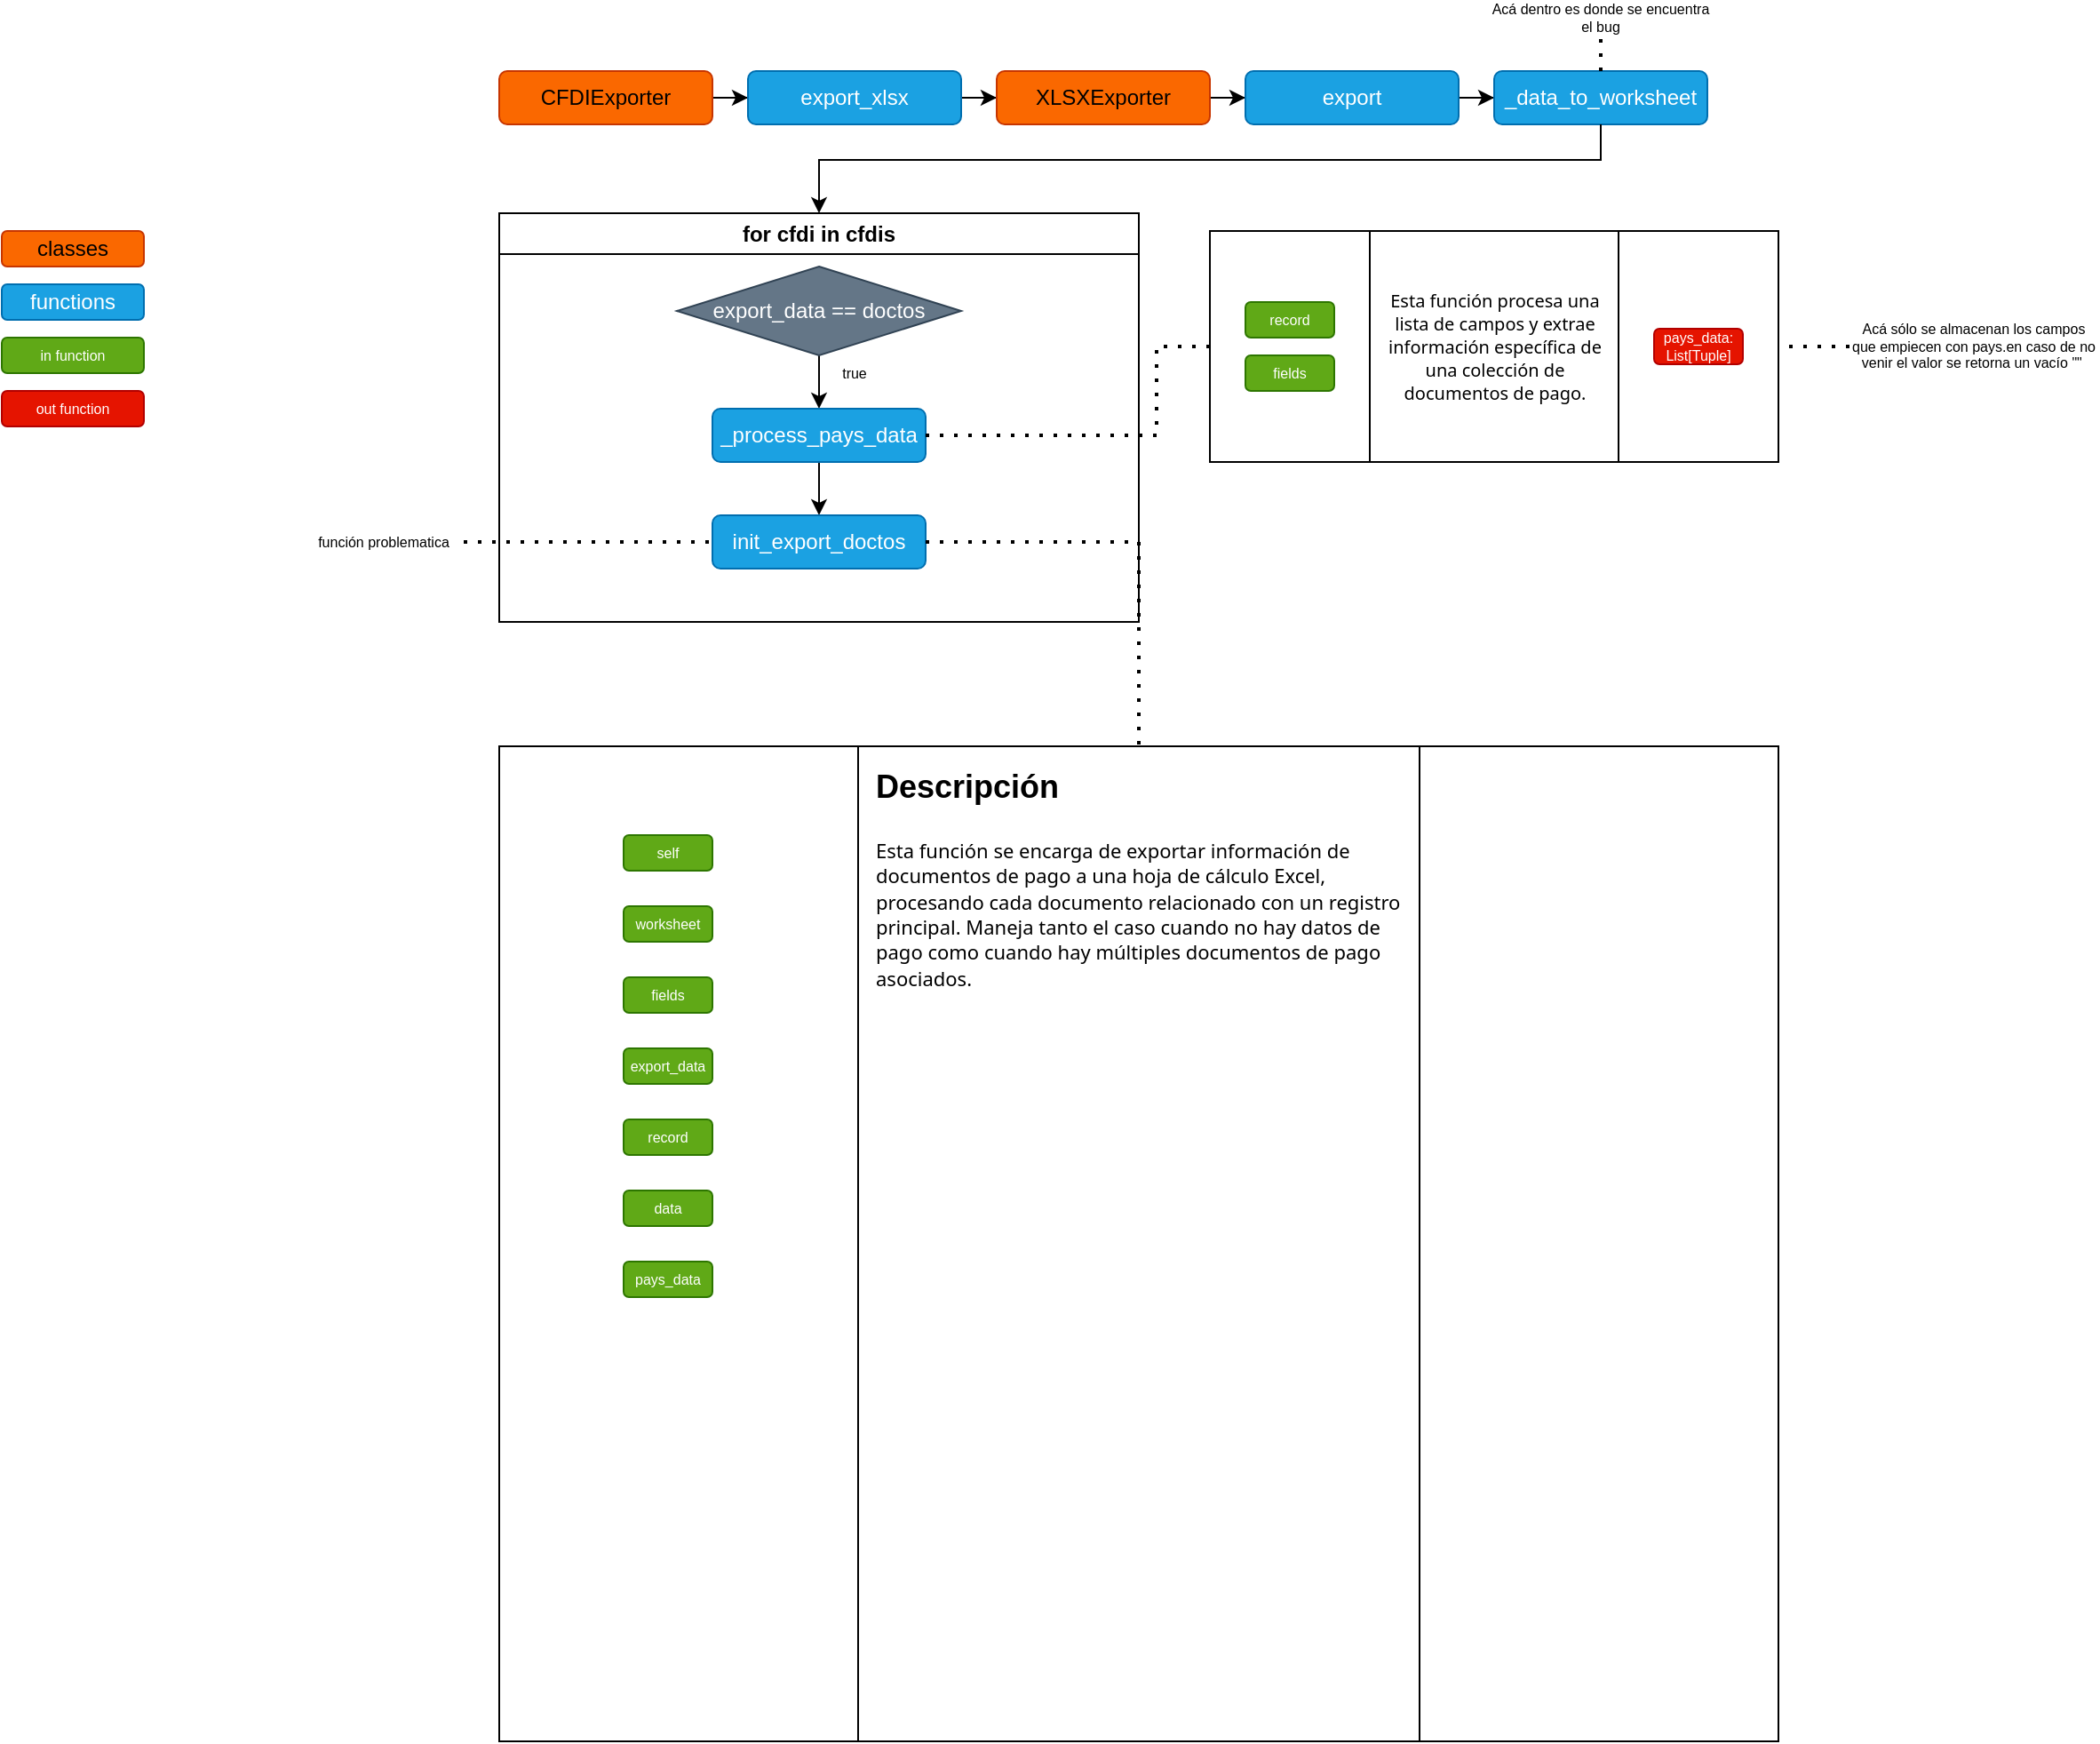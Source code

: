 <mxfile version="27.2.0">
  <diagram name="Page-1" id="I5MCaSXjaXYVF67nnNgN">
    <mxGraphModel dx="2740" dy="1171" grid="1" gridSize="10" guides="1" tooltips="1" connect="1" arrows="1" fold="1" page="0" pageScale="1" pageWidth="850" pageHeight="1100" math="0" shadow="0">
      <root>
        <mxCell id="0" />
        <mxCell id="1" parent="0" />
        <mxCell id="tpLxBPLL0TURWIFqKiSM-3" value="" style="edgeStyle=orthogonalEdgeStyle;rounded=0;orthogonalLoop=1;jettySize=auto;html=1;" edge="1" parent="1" source="tpLxBPLL0TURWIFqKiSM-1" target="tpLxBPLL0TURWIFqKiSM-2">
          <mxGeometry relative="1" as="geometry" />
        </mxCell>
        <mxCell id="tpLxBPLL0TURWIFqKiSM-1" value="CFDIExporter" style="rounded=1;whiteSpace=wrap;html=1;fillColor=#fa6800;fontColor=light-dark(#000000,#000000);strokeColor=#C73500;" vertex="1" parent="1">
          <mxGeometry x="-480" y="360" width="120" height="30" as="geometry" />
        </mxCell>
        <mxCell id="tpLxBPLL0TURWIFqKiSM-5" value="" style="edgeStyle=orthogonalEdgeStyle;rounded=0;orthogonalLoop=1;jettySize=auto;html=1;" edge="1" parent="1" source="tpLxBPLL0TURWIFqKiSM-2" target="tpLxBPLL0TURWIFqKiSM-4">
          <mxGeometry relative="1" as="geometry" />
        </mxCell>
        <mxCell id="tpLxBPLL0TURWIFqKiSM-2" value="export_xlsx" style="whiteSpace=wrap;html=1;rounded=1;fillColor=#1ba1e2;fontColor=#ffffff;strokeColor=#006EAF;" vertex="1" parent="1">
          <mxGeometry x="-340" y="360" width="120" height="30" as="geometry" />
        </mxCell>
        <mxCell id="tpLxBPLL0TURWIFqKiSM-11" value="" style="edgeStyle=orthogonalEdgeStyle;rounded=0;orthogonalLoop=1;jettySize=auto;html=1;" edge="1" parent="1" source="tpLxBPLL0TURWIFqKiSM-4" target="tpLxBPLL0TURWIFqKiSM-10">
          <mxGeometry relative="1" as="geometry" />
        </mxCell>
        <mxCell id="tpLxBPLL0TURWIFqKiSM-4" value="XLSXExporter" style="whiteSpace=wrap;html=1;rounded=1;fillColor=#fa6800;fontColor=light-dark(#000000,#000000);strokeColor=#C73500;" vertex="1" parent="1">
          <mxGeometry x="-200" y="360" width="120" height="30" as="geometry" />
        </mxCell>
        <mxCell id="tpLxBPLL0TURWIFqKiSM-7" value="functions" style="rounded=1;whiteSpace=wrap;html=1;fillColor=#1ba1e2;fontColor=#ffffff;strokeColor=#006EAF;" vertex="1" parent="1">
          <mxGeometry x="-760" y="480" width="80" height="20" as="geometry" />
        </mxCell>
        <mxCell id="tpLxBPLL0TURWIFqKiSM-8" value="classes" style="rounded=1;whiteSpace=wrap;html=1;fillColor=#fa6800;strokeColor=#C73500;fontColor=light-dark(#000000,#080808);" vertex="1" parent="1">
          <mxGeometry x="-760" y="450" width="80" height="20" as="geometry" />
        </mxCell>
        <mxCell id="tpLxBPLL0TURWIFqKiSM-13" value="" style="edgeStyle=orthogonalEdgeStyle;rounded=0;orthogonalLoop=1;jettySize=auto;html=1;" edge="1" parent="1" source="tpLxBPLL0TURWIFqKiSM-10" target="tpLxBPLL0TURWIFqKiSM-12">
          <mxGeometry relative="1" as="geometry" />
        </mxCell>
        <mxCell id="tpLxBPLL0TURWIFqKiSM-10" value="export" style="whiteSpace=wrap;html=1;fillColor=#1ba1e2;strokeColor=#006EAF;fontColor=#ffffff;rounded=1;" vertex="1" parent="1">
          <mxGeometry x="-60" y="360" width="120" height="30" as="geometry" />
        </mxCell>
        <mxCell id="tpLxBPLL0TURWIFqKiSM-12" value="_data_to_worksheet" style="whiteSpace=wrap;html=1;fillColor=#1ba1e2;strokeColor=#006EAF;fontColor=#ffffff;rounded=1;" vertex="1" parent="1">
          <mxGeometry x="80" y="360" width="120" height="30" as="geometry" />
        </mxCell>
        <mxCell id="tpLxBPLL0TURWIFqKiSM-14" value="" style="endArrow=none;dashed=1;html=1;dashPattern=1 3;strokeWidth=2;rounded=0;exitX=0.5;exitY=0;exitDx=0;exitDy=0;fontColor=light-dark(#000000,#8A8A8A);strokeColor=light-dark(#000000,#8A8A8A);" edge="1" parent="1" source="tpLxBPLL0TURWIFqKiSM-12" target="tpLxBPLL0TURWIFqKiSM-15">
          <mxGeometry width="50" height="50" relative="1" as="geometry">
            <mxPoint x="-160" y="430" as="sourcePoint" />
            <mxPoint x="-210" y="470" as="targetPoint" />
          </mxGeometry>
        </mxCell>
        <mxCell id="tpLxBPLL0TURWIFqKiSM-15" value="Acá dentro es donde se encuentra el bug" style="text;html=1;align=center;verticalAlign=middle;whiteSpace=wrap;rounded=0;fontSize=8;fontColor=light-dark(#000000,#8A8A8A);" vertex="1" parent="1">
          <mxGeometry x="75" y="320" width="130" height="20" as="geometry" />
        </mxCell>
        <mxCell id="tpLxBPLL0TURWIFqKiSM-18" value="" style="endArrow=classic;html=1;rounded=0;exitX=0.5;exitY=1;exitDx=0;exitDy=0;entryX=0.5;entryY=0;entryDx=0;entryDy=0;" edge="1" parent="1" source="tpLxBPLL0TURWIFqKiSM-12" target="tpLxBPLL0TURWIFqKiSM-19">
          <mxGeometry width="50" height="50" relative="1" as="geometry">
            <mxPoint x="-140" y="500" as="sourcePoint" />
            <mxPoint x="220" y="375" as="targetPoint" />
            <Array as="points">
              <mxPoint x="140" y="410" />
              <mxPoint x="-300" y="410" />
            </Array>
          </mxGeometry>
        </mxCell>
        <mxCell id="tpLxBPLL0TURWIFqKiSM-19" value="for cfdi in cfdis" style="swimlane;whiteSpace=wrap;html=1;" vertex="1" parent="1">
          <mxGeometry x="-480" y="440" width="360" height="230" as="geometry">
            <mxRectangle x="220" y="330" width="120" height="30" as="alternateBounds" />
          </mxGeometry>
        </mxCell>
        <mxCell id="tpLxBPLL0TURWIFqKiSM-24" value="" style="edgeStyle=orthogonalEdgeStyle;rounded=0;orthogonalLoop=1;jettySize=auto;html=1;" edge="1" parent="tpLxBPLL0TURWIFqKiSM-19" source="tpLxBPLL0TURWIFqKiSM-22" target="tpLxBPLL0TURWIFqKiSM-23">
          <mxGeometry relative="1" as="geometry" />
        </mxCell>
        <mxCell id="tpLxBPLL0TURWIFqKiSM-22" value="export_data == doctos" style="rhombus;whiteSpace=wrap;html=1;fillColor=#647687;fontColor=#ffffff;strokeColor=#314354;" vertex="1" parent="tpLxBPLL0TURWIFqKiSM-19">
          <mxGeometry x="100" y="30" width="160" height="50" as="geometry" />
        </mxCell>
        <mxCell id="tpLxBPLL0TURWIFqKiSM-27" value="" style="edgeStyle=orthogonalEdgeStyle;rounded=0;orthogonalLoop=1;jettySize=auto;html=1;" edge="1" parent="tpLxBPLL0TURWIFqKiSM-19" source="tpLxBPLL0TURWIFqKiSM-23" target="tpLxBPLL0TURWIFqKiSM-26">
          <mxGeometry relative="1" as="geometry" />
        </mxCell>
        <mxCell id="tpLxBPLL0TURWIFqKiSM-23" value="_process_pays_data" style="rounded=1;whiteSpace=wrap;html=1;fillColor=#1ba1e2;strokeColor=#006EAF;fontColor=#ffffff;" vertex="1" parent="tpLxBPLL0TURWIFqKiSM-19">
          <mxGeometry x="120" y="110" width="120" height="30" as="geometry" />
        </mxCell>
        <mxCell id="tpLxBPLL0TURWIFqKiSM-25" value="true" style="text;html=1;align=center;verticalAlign=middle;whiteSpace=wrap;rounded=0;fontSize=8;fontColor=light-dark(#000000,#8A8A8A);" vertex="1" parent="tpLxBPLL0TURWIFqKiSM-19">
          <mxGeometry x="180" y="80" width="40" height="20" as="geometry" />
        </mxCell>
        <mxCell id="tpLxBPLL0TURWIFqKiSM-26" value="init_export_doctos" style="whiteSpace=wrap;html=1;fillColor=#1ba1e2;strokeColor=#006EAF;fontColor=#ffffff;rounded=1;" vertex="1" parent="tpLxBPLL0TURWIFqKiSM-19">
          <mxGeometry x="120" y="170" width="120" height="30" as="geometry" />
        </mxCell>
        <mxCell id="tpLxBPLL0TURWIFqKiSM-28" value="" style="endArrow=none;dashed=1;html=1;dashPattern=1 3;strokeWidth=2;rounded=0;fontColor=light-dark(#000000,#8A8A8A);strokeColor=light-dark(#000000,#8A8A8A);entryX=1;entryY=0.5;entryDx=0;entryDy=0;exitX=0;exitY=0.5;exitDx=0;exitDy=0;" edge="1" parent="1" source="tpLxBPLL0TURWIFqKiSM-29" target="tpLxBPLL0TURWIFqKiSM-23">
          <mxGeometry width="50" height="50" relative="1" as="geometry">
            <mxPoint x="-100" y="565" as="sourcePoint" />
            <mxPoint x="-70" y="500" as="targetPoint" />
            <Array as="points">
              <mxPoint x="-110" y="515" />
              <mxPoint x="-110" y="565" />
            </Array>
          </mxGeometry>
        </mxCell>
        <mxCell id="tpLxBPLL0TURWIFqKiSM-29" value="&lt;span style=&quot;font-family: &amp;quot;Segoe WPC&amp;quot;, &amp;quot;Segoe UI&amp;quot;, sans-serif; font-style: normal; font-variant-ligatures: normal; font-variant-caps: normal; font-weight: 400; letter-spacing: normal; text-align: left; text-indent: 0px; text-transform: none; word-spacing: 0px; -webkit-text-stroke-width: 0px; white-space: normal; text-decoration-thickness: initial; text-decoration-style: initial; text-decoration-color: initial; display: inline !important; float: none; color: light-dark(rgb(0, 0, 0), rgb(255, 255, 255));&quot;&gt;Esta función procesa una lista de campos y extrae información específica de una colección de documentos de pago.&lt;/span&gt;" style="shape=process;whiteSpace=wrap;html=1;backgroundOutline=1;size=0.28;strokeColor=light-dark(#000000,#8A8A8A);fontSize=10;" vertex="1" parent="1">
          <mxGeometry x="-80" y="450" width="320" height="130" as="geometry" />
        </mxCell>
        <mxCell id="tpLxBPLL0TURWIFqKiSM-30" value="record" style="rounded=1;whiteSpace=wrap;html=1;fillColor=#60a917;fontColor=light-dark(#FFFFFF,#FFFFFF);strokeColor=#2D7600;fontSize=8;" vertex="1" parent="1">
          <mxGeometry x="-60" y="490" width="50" height="20" as="geometry" />
        </mxCell>
        <mxCell id="tpLxBPLL0TURWIFqKiSM-31" value="fields" style="rounded=1;whiteSpace=wrap;html=1;fillColor=#60a917;fontColor=light-dark(#FFFFFF,#FFFFFF);strokeColor=#2D7600;fontSize=8;align=center;verticalAlign=middle;fontFamily=Helvetica;" vertex="1" parent="1">
          <mxGeometry x="-60" y="520" width="50" height="20" as="geometry" />
        </mxCell>
        <mxCell id="tpLxBPLL0TURWIFqKiSM-32" value="pays_data: List[Tuple]" style="rounded=1;whiteSpace=wrap;html=1;fillColor=light-dark(#E51400,#BA1A1A);fontColor=light-dark(#FFFFFF,#FCFCFC);strokeColor=#B20000;fontSize=8;" vertex="1" parent="1">
          <mxGeometry x="170" y="505" width="50" height="20" as="geometry" />
        </mxCell>
        <mxCell id="tpLxBPLL0TURWIFqKiSM-33" value="in function" style="rounded=1;whiteSpace=wrap;html=1;fillColor=#60a917;fontColor=light-dark(#FFFFFF,#FFFFFF);strokeColor=#2D7600;fontSize=8;" vertex="1" parent="1">
          <mxGeometry x="-760" y="510" width="80" height="20" as="geometry" />
        </mxCell>
        <mxCell id="tpLxBPLL0TURWIFqKiSM-34" value="out function" style="rounded=1;whiteSpace=wrap;html=1;fillColor=light-dark(#E51400,#BA1A1A);fontColor=light-dark(#FFFFFF,#F0F0F0);strokeColor=#B20000;fontSize=8;" vertex="1" parent="1">
          <mxGeometry x="-760" y="540" width="80" height="20" as="geometry" />
        </mxCell>
        <mxCell id="tpLxBPLL0TURWIFqKiSM-35" value="" style="endArrow=none;dashed=1;html=1;dashPattern=1 3;strokeWidth=2;rounded=0;entryX=1;entryY=0.5;entryDx=0;entryDy=0;strokeColor=light-dark(#000000,#8A8A8A);" edge="1" parent="1" target="tpLxBPLL0TURWIFqKiSM-29">
          <mxGeometry width="50" height="50" relative="1" as="geometry">
            <mxPoint x="280" y="515" as="sourcePoint" />
            <mxPoint x="-100" y="630" as="targetPoint" />
          </mxGeometry>
        </mxCell>
        <mxCell id="tpLxBPLL0TURWIFqKiSM-36" value="Acá sólo se almacenan los campos que empiecen con pays.en caso de no venir el valor se retorna un vacío &quot;&quot;&amp;nbsp;" style="text;html=1;align=center;verticalAlign=middle;whiteSpace=wrap;rounded=0;fontSize=8;fontColor=light-dark(#000000,#8A8A8A);" vertex="1" parent="1">
          <mxGeometry x="280" y="500" width="140" height="30" as="geometry" />
        </mxCell>
        <mxCell id="tpLxBPLL0TURWIFqKiSM-38" value="" style="endArrow=none;dashed=1;html=1;dashPattern=1 3;strokeWidth=2;rounded=0;entryX=0;entryY=0.5;entryDx=0;entryDy=0;fontColor=light-dark(#000000,#8A8A8A);strokeColor=light-dark(#000000,#8A8A8A);exitX=1;exitY=0.5;exitDx=0;exitDy=0;" edge="1" parent="1" source="tpLxBPLL0TURWIFqKiSM-39" target="tpLxBPLL0TURWIFqKiSM-26">
          <mxGeometry width="50" height="50" relative="1" as="geometry">
            <mxPoint x="-500" y="625" as="sourcePoint" />
            <mxPoint x="-340" y="610" as="targetPoint" />
          </mxGeometry>
        </mxCell>
        <mxCell id="tpLxBPLL0TURWIFqKiSM-39" value="función problematica" style="text;html=1;align=center;verticalAlign=middle;whiteSpace=wrap;rounded=0;fontSize=8;fontColor=light-dark(#000000,#8A8A8A);" vertex="1" parent="1">
          <mxGeometry x="-590" y="615" width="90" height="20" as="geometry" />
        </mxCell>
        <mxCell id="tpLxBPLL0TURWIFqKiSM-40" value="" style="shape=process;whiteSpace=wrap;html=1;backgroundOutline=1;size=0.28;strokeColor=light-dark(#000000,#8A8A8A);fontSize=10;" vertex="1" parent="1">
          <mxGeometry x="-480" y="740" width="720" height="560" as="geometry" />
        </mxCell>
        <mxCell id="tpLxBPLL0TURWIFqKiSM-41" value="" style="endArrow=none;dashed=1;html=1;dashPattern=1 3;strokeWidth=2;rounded=0;entryX=0.5;entryY=0;entryDx=0;entryDy=0;fontColor=light-dark(#000000,#8A8A8A);strokeColor=light-dark(#000000,#8A8A8A);exitX=1;exitY=0.5;exitDx=0;exitDy=0;" edge="1" parent="1" source="tpLxBPLL0TURWIFqKiSM-26" target="tpLxBPLL0TURWIFqKiSM-40">
          <mxGeometry width="50" height="50" relative="1" as="geometry">
            <mxPoint x="-60" y="660" as="sourcePoint" />
            <mxPoint x="80" y="660" as="targetPoint" />
            <Array as="points">
              <mxPoint x="-120" y="625" />
            </Array>
          </mxGeometry>
        </mxCell>
        <mxCell id="tpLxBPLL0TURWIFqKiSM-43" value="&lt;h1 style=&quot;margin-top: 0px;&quot;&gt;&lt;font style=&quot;font-size: 18px;&quot;&gt;Descripción&lt;/font&gt;&lt;/h1&gt;&lt;p&gt;&lt;font style=&quot;font-size: 11px;&quot;&gt;&lt;span style=&quot;font-family: &amp;quot;Segoe WPC&amp;quot;, &amp;quot;Segoe UI&amp;quot;, sans-serif; font-style: normal; font-variant-ligatures: normal; font-variant-caps: normal; font-weight: 400; letter-spacing: normal; text-align: start; text-indent: 0px; text-transform: none; word-spacing: 0px; -webkit-text-stroke-width: 0px; white-space: normal; text-decoration-thickness: initial; text-decoration-style: initial; text-decoration-color: initial; display: inline !important; float: none; color: light-dark(rgb(0, 0, 0), rgb(255, 255, 255));&quot;&gt;Esta función se encarga de exportar información de documentos de pago a una hoja de cálculo Excel, procesando cada documento relacionado con un registro principal. Maneja tanto el caso cuando no hay datos de pago&amp;nbsp;como cuando hay múltiples documentos de pago asociados.&lt;/span&gt;&lt;/font&gt;&lt;/p&gt;" style="text;html=1;whiteSpace=wrap;overflow=hidden;rounded=0;" vertex="1" parent="1">
          <mxGeometry x="-270" y="740" width="300" height="140" as="geometry" />
        </mxCell>
        <mxCell id="tpLxBPLL0TURWIFqKiSM-44" value="self" style="rounded=1;whiteSpace=wrap;html=1;fillColor=#60a917;fontColor=light-dark(#FFFFFF,#FFFFFF);strokeColor=#2D7600;fontSize=8;" vertex="1" parent="1">
          <mxGeometry x="-410" y="790" width="50" height="20" as="geometry" />
        </mxCell>
        <mxCell id="tpLxBPLL0TURWIFqKiSM-46" value="worksheet" style="rounded=1;whiteSpace=wrap;html=1;fillColor=#60a917;fontColor=light-dark(#FFFFFF,#FFFFFF);strokeColor=#2D7600;fontSize=8;" vertex="1" parent="1">
          <mxGeometry x="-410" y="830" width="50" height="20" as="geometry" />
        </mxCell>
        <mxCell id="tpLxBPLL0TURWIFqKiSM-47" value="fields" style="rounded=1;whiteSpace=wrap;html=1;fillColor=#60a917;fontColor=light-dark(#FFFFFF,#FFFFFF);strokeColor=#2D7600;fontSize=8;" vertex="1" parent="1">
          <mxGeometry x="-410" y="870" width="50" height="20" as="geometry" />
        </mxCell>
        <mxCell id="tpLxBPLL0TURWIFqKiSM-48" value="export_data" style="rounded=1;whiteSpace=wrap;html=1;fillColor=#60a917;fontColor=light-dark(#FFFFFF,#FFFFFF);strokeColor=#2D7600;fontSize=8;" vertex="1" parent="1">
          <mxGeometry x="-410" y="910" width="50" height="20" as="geometry" />
        </mxCell>
        <mxCell id="tpLxBPLL0TURWIFqKiSM-49" value="record" style="rounded=1;whiteSpace=wrap;html=1;fillColor=#60a917;fontColor=light-dark(#FFFFFF,#FFFFFF);strokeColor=#2D7600;fontSize=8;" vertex="1" parent="1">
          <mxGeometry x="-410" y="950" width="50" height="20" as="geometry" />
        </mxCell>
        <mxCell id="tpLxBPLL0TURWIFqKiSM-51" value="data" style="rounded=1;whiteSpace=wrap;html=1;fillColor=#60a917;fontColor=light-dark(#FFFFFF,#FFFFFF);strokeColor=#2D7600;fontSize=8;" vertex="1" parent="1">
          <mxGeometry x="-410" y="990" width="50" height="20" as="geometry" />
        </mxCell>
        <mxCell id="tpLxBPLL0TURWIFqKiSM-52" value="pays_data" style="rounded=1;whiteSpace=wrap;html=1;fillColor=#60a917;fontColor=light-dark(#FFFFFF,#FFFFFF);strokeColor=#2D7600;fontSize=8;" vertex="1" parent="1">
          <mxGeometry x="-410" y="1030" width="50" height="20" as="geometry" />
        </mxCell>
      </root>
    </mxGraphModel>
  </diagram>
</mxfile>
